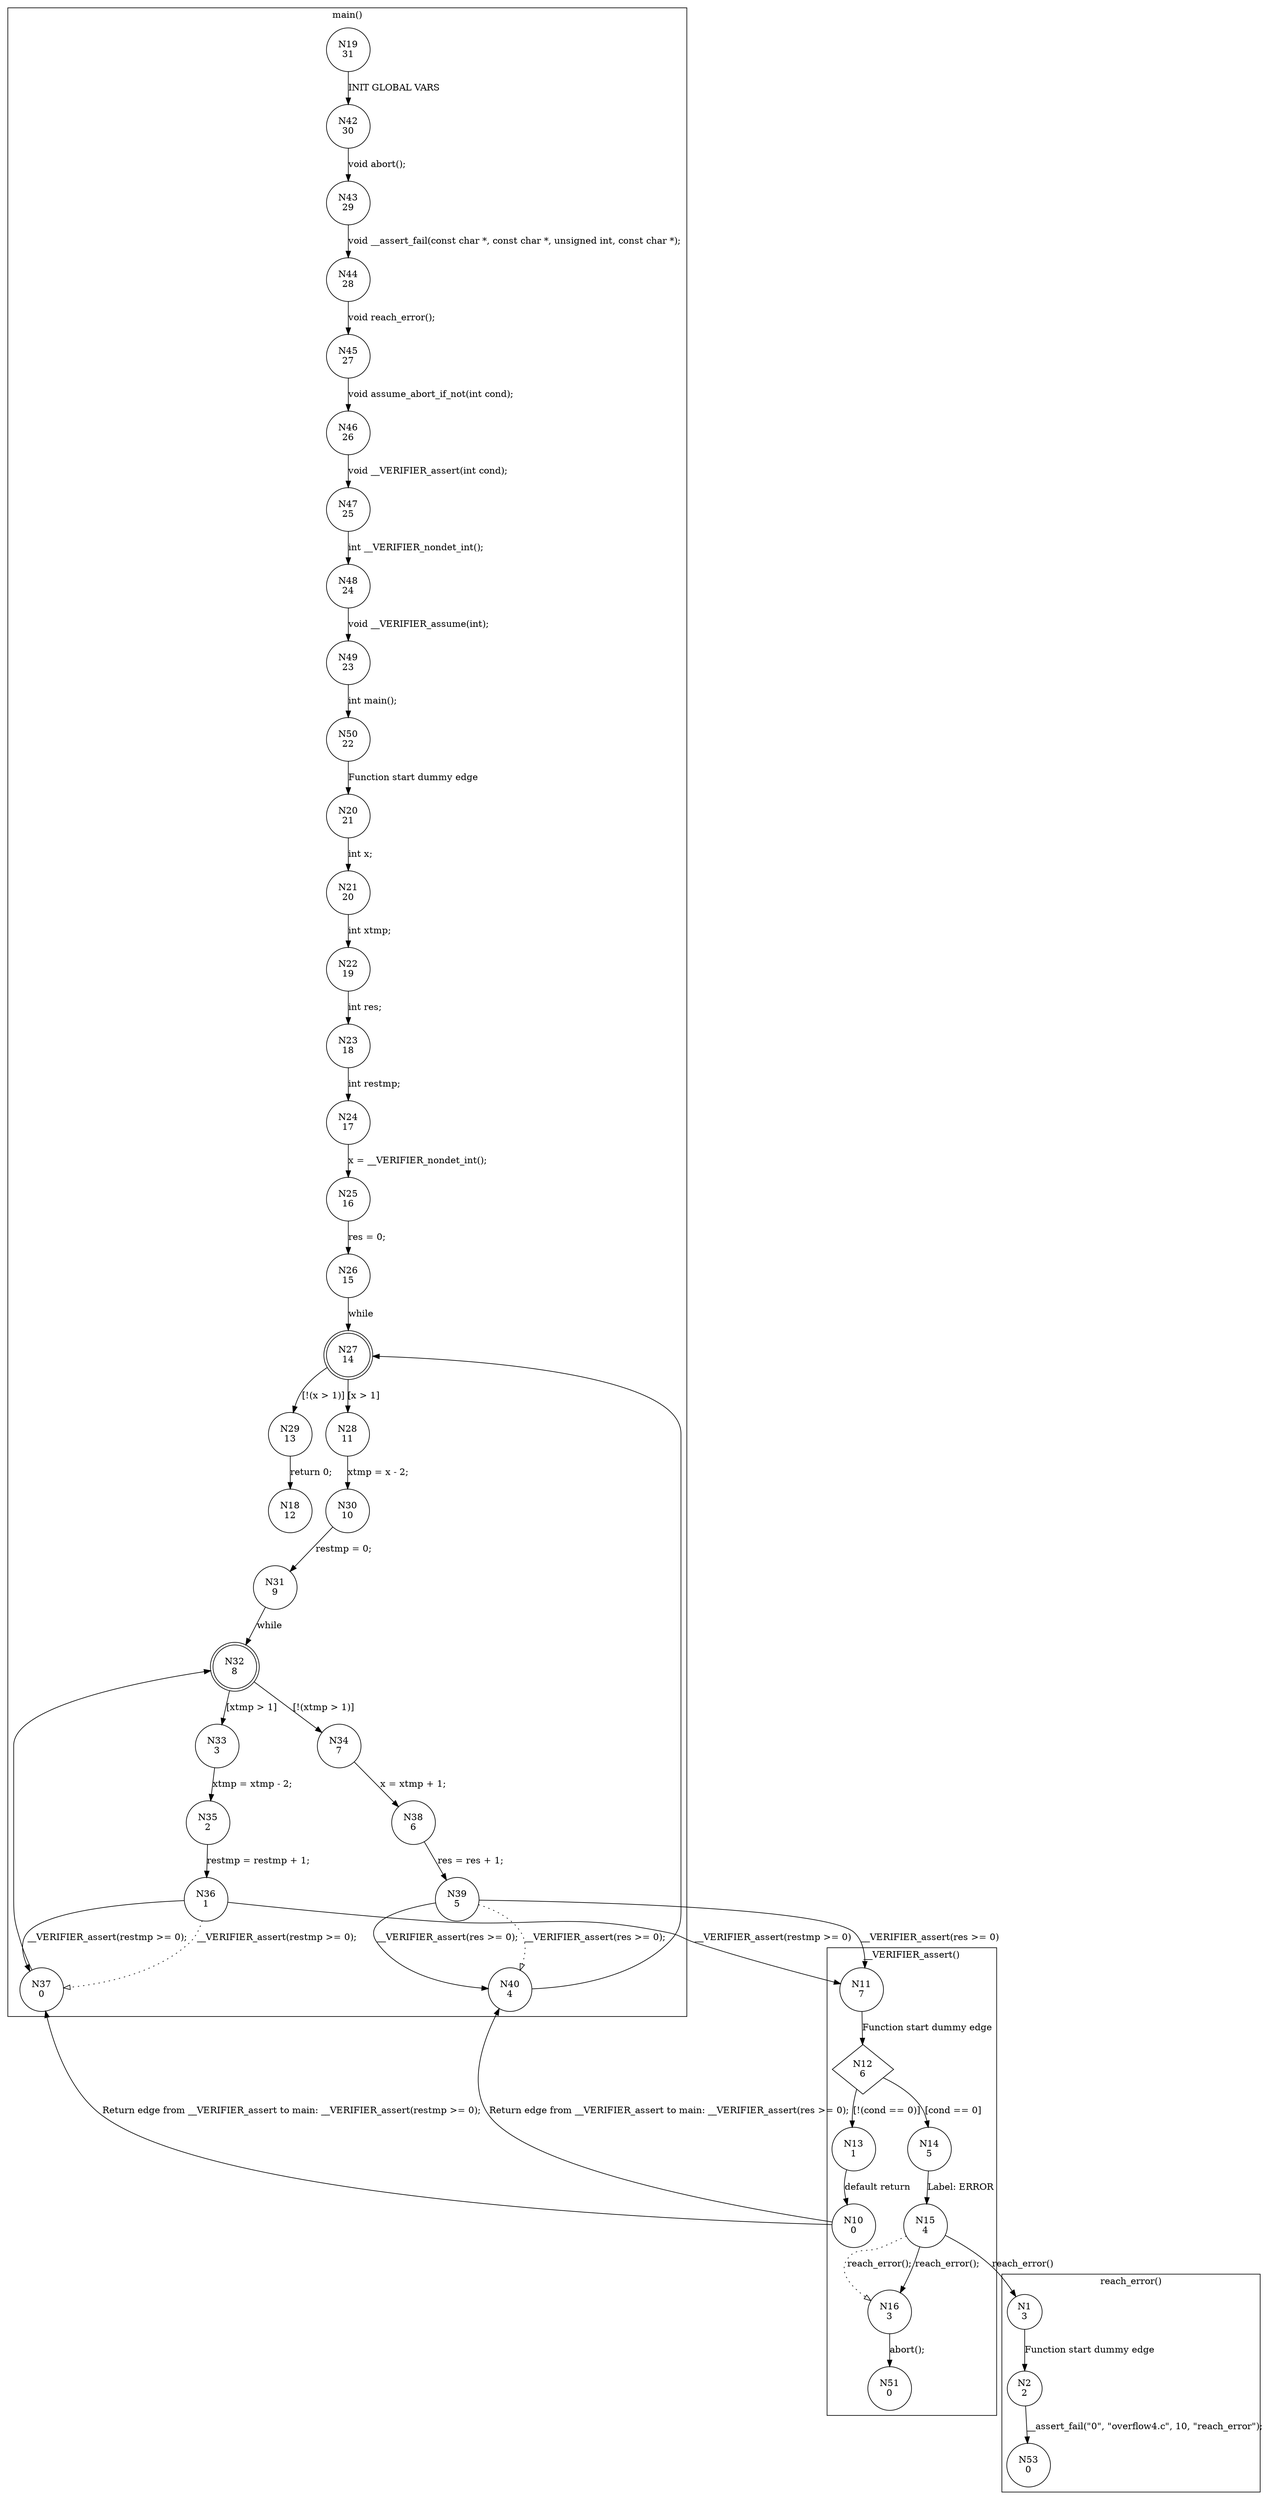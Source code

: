 digraph CFA {
19 [shape="circle" label="N19\n31"]
42 [shape="circle" label="N42\n30"]
43 [shape="circle" label="N43\n29"]
44 [shape="circle" label="N44\n28"]
45 [shape="circle" label="N45\n27"]
46 [shape="circle" label="N46\n26"]
47 [shape="circle" label="N47\n25"]
48 [shape="circle" label="N48\n24"]
49 [shape="circle" label="N49\n23"]
50 [shape="circle" label="N50\n22"]
20 [shape="circle" label="N20\n21"]
21 [shape="circle" label="N21\n20"]
22 [shape="circle" label="N22\n19"]
23 [shape="circle" label="N23\n18"]
24 [shape="circle" label="N24\n17"]
25 [shape="circle" label="N25\n16"]
26 [shape="circle" label="N26\n15"]
27 [shape="doublecircle" label="N27\n14"]
29 [shape="circle" label="N29\n13"]
18 [shape="circle" label="N18\n12"]
28 [shape="circle" label="N28\n11"]
30 [shape="circle" label="N30\n10"]
31 [shape="circle" label="N31\n9"]
32 [shape="doublecircle" label="N32\n8"]
34 [shape="circle" label="N34\n7"]
38 [shape="circle" label="N38\n6"]
39 [shape="circle" label="N39\n5"]
11 [shape="circle" label="N11\n7"]
12 [shape="diamond" label="N12\n6"]
13 [shape="circle" label="N13\n1"]
10 [shape="circle" label="N10\n0"]
37 [shape="circle" label="N37\n0"]
40 [shape="circle" label="N40\n4"]
14 [shape="circle" label="N14\n5"]
15 [shape="circle" label="N15\n4"]
1 [shape="circle" label="N1\n3"]
2 [shape="circle" label="N2\n2"]
53 [shape="circle" label="N53\n0"]
16 [shape="circle" label="N16\n3"]
51 [shape="circle" label="N51\n0"]
33 [shape="circle" label="N33\n3"]
35 [shape="circle" label="N35\n2"]
36 [shape="circle" label="N36\n1"]
node [shape="circle"]
subgraph cluster___VERIFIER_assert {
label="__VERIFIER_assert()"
11 -> 12 [label="Function start dummy edge"]
12 -> 14 [label="[cond == 0]"]
12 -> 13 [label="[!(cond == 0)]"]
13 -> 10 [label="default return"]
14 -> 15 [label="Label: ERROR"]
15 -> 16 [label="reach_error();" style="dotted" arrowhead="empty"]
15 -> 16 [label="reach_error();"]
16 -> 51 [label="abort();"]}
subgraph cluster_assume_abort_if_not {
label="assume_abort_if_not()"
}
subgraph cluster_main {
label="main()"
19 -> 42 [label="INIT GLOBAL VARS"]
42 -> 43 [label="void abort();"]
43 -> 44 [label="void __assert_fail(const char *, const char *, unsigned int, const char *);"]
44 -> 45 [label="void reach_error();"]
45 -> 46 [label="void assume_abort_if_not(int cond);"]
46 -> 47 [label="void __VERIFIER_assert(int cond);"]
47 -> 48 [label="int __VERIFIER_nondet_int();"]
48 -> 49 [label="void __VERIFIER_assume(int);"]
49 -> 50 [label="int main();"]
50 -> 20 [label="Function start dummy edge"]
20 -> 21 [label="int x;"]
21 -> 22 [label="int xtmp;"]
22 -> 23 [label="int res;"]
23 -> 24 [label="int restmp;"]
24 -> 25 [label="x = __VERIFIER_nondet_int();"]
25 -> 26 [label="res = 0;"]
26 -> 27 [label="while"]
27 -> 28 [label="[x > 1]"]
27 -> 29 [label="[!(x > 1)]"]
29 -> 18 [label="return 0;"]
28 -> 30 [label="xtmp = x - 2;"]
30 -> 31 [label="restmp = 0;"]
31 -> 32 [label="while"]
32 -> 33 [label="[xtmp > 1]"]
32 -> 34 [label="[!(xtmp > 1)]"]
34 -> 38 [label="x = xtmp + 1;"]
38 -> 39 [label="res = res + 1;"]
39 -> 40 [label="__VERIFIER_assert(res >= 0);" style="dotted" arrowhead="empty"]
39 -> 40 [label="__VERIFIER_assert(res >= 0);"]
37 -> 32 [label=""]
40 -> 27 [label=""]
33 -> 35 [label="xtmp = xtmp - 2;"]
35 -> 36 [label="restmp = restmp + 1;"]
36 -> 37 [label="__VERIFIER_assert(restmp >= 0);" style="dotted" arrowhead="empty"]
36 -> 37 [label="__VERIFIER_assert(restmp >= 0);"]}
subgraph cluster_reach_error {
label="reach_error()"
1 -> 2 [label="Function start dummy edge"]
2 -> 53 [label="__assert_fail(\"0\", \"overflow4.c\", 10, \"reach_error\");"]}
39 -> 11 [label="__VERIFIER_assert(res >= 0)"]
10 -> 40 [label="Return edge from __VERIFIER_assert to main: __VERIFIER_assert(res >= 0);"]
10 -> 37 [label="Return edge from __VERIFIER_assert to main: __VERIFIER_assert(restmp >= 0);"]
15 -> 1 [label="reach_error()"]
36 -> 11 [label="__VERIFIER_assert(restmp >= 0)"]}